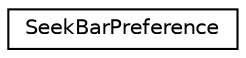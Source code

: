digraph G
{
  edge [fontname="Helvetica",fontsize="10",labelfontname="Helvetica",labelfontsize="10"];
  node [fontname="Helvetica",fontsize="10",shape=record];
  rankdir="LR";
  Node1 [label="SeekBarPreference",height=0.2,width=0.4,color="black", fillcolor="white", style="filled",URL="$classcom_1_1robobunny_1_1_seek_bar_preference.html"];
}
